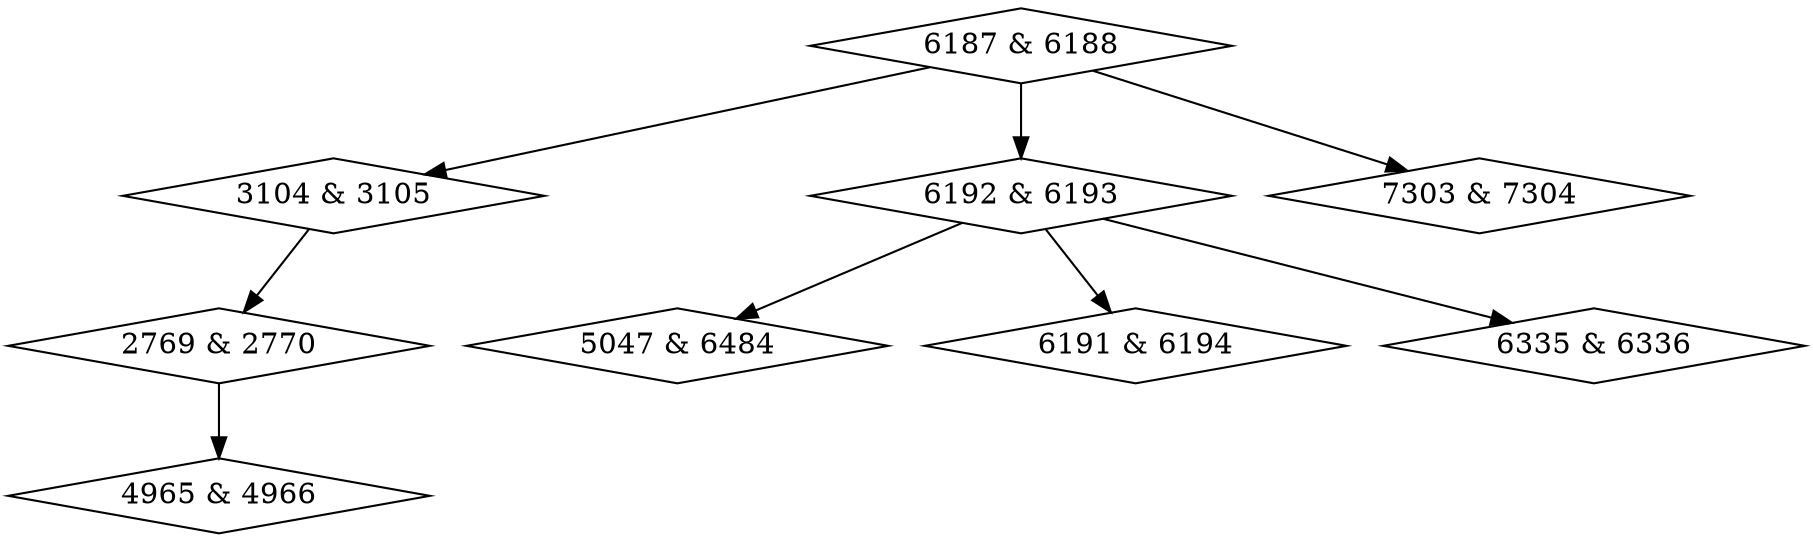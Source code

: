digraph {
0 [label = "2769 & 2770", shape = diamond];
1 [label = "3104 & 3105", shape = diamond];
2 [label = "4965 & 4966", shape = diamond];
3 [label = "5047 & 6484", shape = diamond];
4 [label = "6187 & 6188", shape = diamond];
5 [label = "6191 & 6194", shape = diamond];
6 [label = "6192 & 6193", shape = diamond];
7 [label = "6335 & 6336", shape = diamond];
8 [label = "7303 & 7304", shape = diamond];
0->2;
1->0;
4->1;
4->6;
4->8;
6->3;
6->5;
6->7;
}
